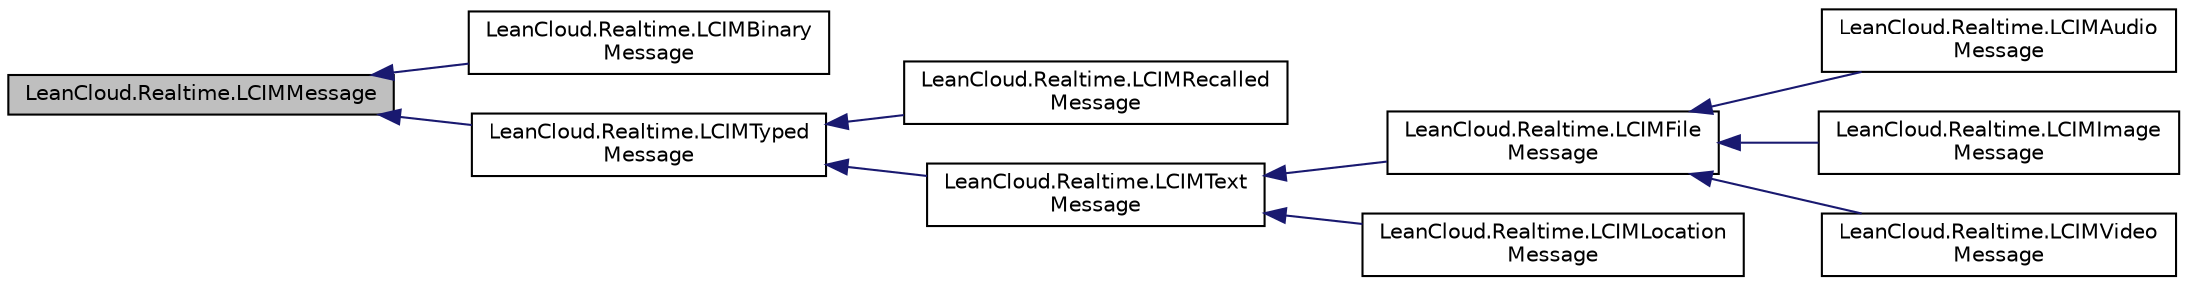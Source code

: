 digraph "LeanCloud.Realtime.LCIMMessage"
{
  edge [fontname="Helvetica",fontsize="10",labelfontname="Helvetica",labelfontsize="10"];
  node [fontname="Helvetica",fontsize="10",shape=record];
  rankdir="LR";
  Node1 [label="LeanCloud.Realtime.LCIMMessage",height=0.2,width=0.4,color="black", fillcolor="grey75", style="filled", fontcolor="black"];
  Node1 -> Node2 [dir="back",color="midnightblue",fontsize="10",style="solid",fontname="Helvetica"];
  Node2 [label="LeanCloud.Realtime.LCIMBinary\lMessage",height=0.2,width=0.4,color="black", fillcolor="white", style="filled",URL="$classLeanCloud_1_1Realtime_1_1LCIMBinaryMessage.html",tooltip="二进制消息 "];
  Node1 -> Node3 [dir="back",color="midnightblue",fontsize="10",style="solid",fontname="Helvetica"];
  Node3 [label="LeanCloud.Realtime.LCIMTyped\lMessage",height=0.2,width=0.4,color="black", fillcolor="white", style="filled",URL="$classLeanCloud_1_1Realtime_1_1LCIMTypedMessage.html",tooltip="已知类型消息 "];
  Node3 -> Node4 [dir="back",color="midnightblue",fontsize="10",style="solid",fontname="Helvetica"];
  Node4 [label="LeanCloud.Realtime.LCIMRecalled\lMessage",height=0.2,width=0.4,color="black", fillcolor="white", style="filled",URL="$classLeanCloud_1_1Realtime_1_1LCIMRecalledMessage.html",tooltip="撤回消息 "];
  Node3 -> Node5 [dir="back",color="midnightblue",fontsize="10",style="solid",fontname="Helvetica"];
  Node5 [label="LeanCloud.Realtime.LCIMText\lMessage",height=0.2,width=0.4,color="black", fillcolor="white", style="filled",URL="$classLeanCloud_1_1Realtime_1_1LCIMTextMessage.html",tooltip="文本消息 "];
  Node5 -> Node6 [dir="back",color="midnightblue",fontsize="10",style="solid",fontname="Helvetica"];
  Node6 [label="LeanCloud.Realtime.LCIMFile\lMessage",height=0.2,width=0.4,color="black", fillcolor="white", style="filled",URL="$classLeanCloud_1_1Realtime_1_1LCIMFileMessage.html",tooltip="文件消息 "];
  Node6 -> Node7 [dir="back",color="midnightblue",fontsize="10",style="solid",fontname="Helvetica"];
  Node7 [label="LeanCloud.Realtime.LCIMAudio\lMessage",height=0.2,width=0.4,color="black", fillcolor="white", style="filled",URL="$classLeanCloud_1_1Realtime_1_1LCIMAudioMessage.html",tooltip="音频消息 "];
  Node6 -> Node8 [dir="back",color="midnightblue",fontsize="10",style="solid",fontname="Helvetica"];
  Node8 [label="LeanCloud.Realtime.LCIMImage\lMessage",height=0.2,width=0.4,color="black", fillcolor="white", style="filled",URL="$classLeanCloud_1_1Realtime_1_1LCIMImageMessage.html",tooltip="图像消息 "];
  Node6 -> Node9 [dir="back",color="midnightblue",fontsize="10",style="solid",fontname="Helvetica"];
  Node9 [label="LeanCloud.Realtime.LCIMVideo\lMessage",height=0.2,width=0.4,color="black", fillcolor="white", style="filled",URL="$classLeanCloud_1_1Realtime_1_1LCIMVideoMessage.html",tooltip="视频消息 "];
  Node5 -> Node10 [dir="back",color="midnightblue",fontsize="10",style="solid",fontname="Helvetica"];
  Node10 [label="LeanCloud.Realtime.LCIMLocation\lMessage",height=0.2,width=0.4,color="black", fillcolor="white", style="filled",URL="$classLeanCloud_1_1Realtime_1_1LCIMLocationMessage.html",tooltip="位置消息 "];
}
